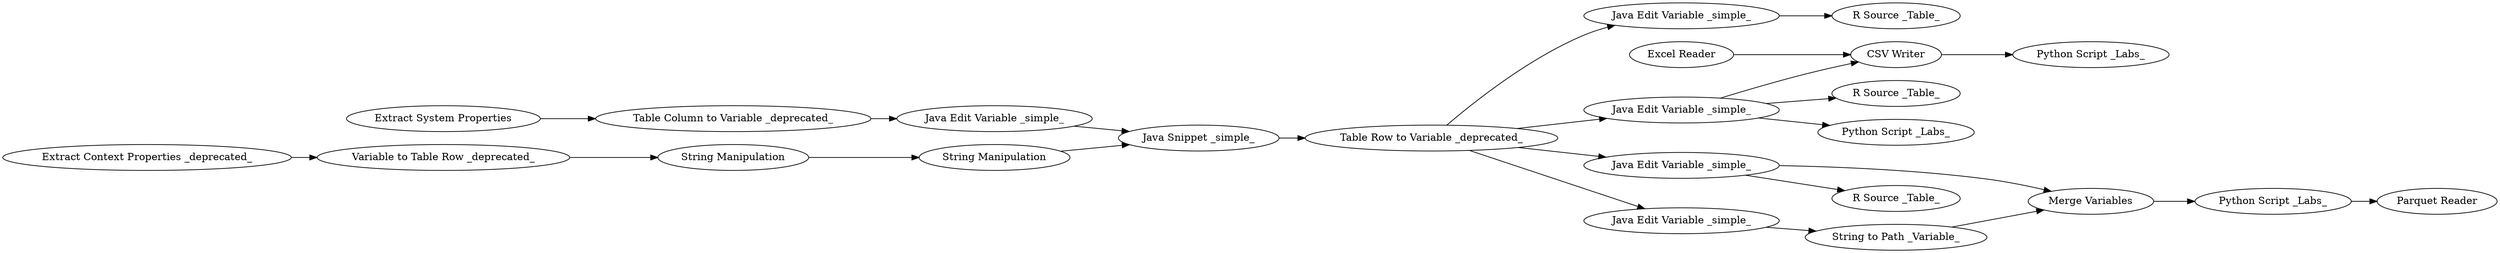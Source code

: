 digraph {
	46 -> 51
	53 -> 54
	108 -> 105
	106 -> 107
	111 -> 112
	104 -> 103
	99 -> 111
	3 -> 52
	54 -> 46
	51 -> 104
	104 -> 110
	7 -> 53
	52 -> 48
	105 -> 109
	51 -> 81
	48 -> 47
	81 -> 108
	81 -> 84
	104 -> 111
	51 -> 106
	47 -> 46
	107 -> 108
	51 -> 101
	101 -> 100
	103 [label="R Source _Table_"]
	7 [label="Extract System Properties"]
	108 [label="Merge Variables"]
	105 [label="Python Script _Labs_"]
	3 [label="Extract Context Properties _deprecated_"]
	84 [label="R Source _Table_"]
	51 [label="Table Row to Variable _deprecated_"]
	109 [label="Parquet Reader"]
	54 [label="Java Edit Variable _simple_"]
	110 [label="Python Script _Labs_"]
	48 [label="String Manipulation"]
	112 [label="Python Script _Labs_"]
	53 [label="Table Column to Variable _deprecated_"]
	47 [label="String Manipulation"]
	101 [label="Java Edit Variable _simple_"]
	100 [label="R Source _Table_"]
	106 [label="Java Edit Variable _simple_"]
	81 [label="Java Edit Variable _simple_"]
	107 [label="String to Path _Variable_"]
	99 [label="Excel Reader"]
	104 [label="Java Edit Variable _simple_"]
	46 [label="Java Snippet _simple_"]
	111 [label="CSV Writer"]
	52 [label="Variable to Table Row _deprecated_"]
	rankdir=LR
}
